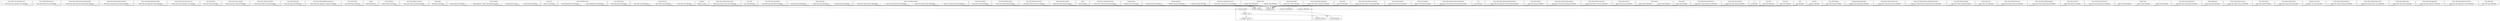digraph {
graph [overlap=false]
subgraph cluster_Class_MOP_Class_Immutable_Trait {
	label="Class::MOP::Class::Immutable::Trait";
	"Class::MOP::Class::Immutable::Trait::BEGIN@4";
}
subgraph cluster_Class_MOP_Method_Accessor {
	label="Class::MOP::Method::Accessor";
	"Class::MOP::Method::Accessor::BEGIN@5";
}
subgraph cluster_Moose_Meta_TypeConstraint_Parameterizable {
	label="Moose::Meta::TypeConstraint::Parameterizable";
	"Moose::Meta::TypeConstraint::Parameterizable::BEGIN@4";
}
subgraph cluster_Moose_Meta_TypeConstraint_DuckType {
	label="Moose::Meta::TypeConstraint::DuckType";
	"Moose::Meta::TypeConstraint::DuckType::BEGIN@4";
}
subgraph cluster_Moose_Meta_Role_Application_ToRole {
	label="Moose::Meta::Role::Application::ToRole";
	"Moose::Meta::Role::Application::ToRole::BEGIN@4";
}
subgraph cluster_Moose_Meta_Class_Immutable_Trait {
	label="Moose::Meta::Class::Immutable::Trait";
	"Moose::Meta::Class::Immutable::Trait::BEGIN@4";
}
subgraph cluster_Class_MOP_Object {
	label="Class::MOP::Object";
	"Class::MOP::Object::BEGIN@5";
}
subgraph cluster_Moose_Meta_Role_Composite {
	label="Moose::Meta::Role::Composite";
	"Moose::Meta::Role::Composite::BEGIN@4";
}
subgraph cluster_Moose_Meta_Method_Overridden {
	label="Moose::Meta::Method::Overridden";
	"Moose::Meta::Method::Overridden::BEGIN@4";
}
subgraph cluster_Class_MOP_Deprecated {
	label="Class::MOP::Deprecated";
	"Class::MOP::Deprecated::BEGIN@4";
}
subgraph cluster_Moose_Meta_Role_Application_ToInstance {
	label="Moose::Meta::Role::Application::ToInstance";
	"Moose::Meta::Role::Application::ToInstance::BEGIN@4";
}
subgraph cluster_Class_MOP_Module {
	label="Class::MOP::Module";
	"Class::MOP::Module::BEGIN@5";
}
subgraph cluster_warnings {
	label="warnings";
	"warnings::unimport";
	"warnings::CORE:regcomp";
	"warnings::_error_loc";
	"warnings::enabled";
	"warnings::__chk";
	"warnings::CORE:match";
	"warnings::import";
}
subgraph cluster_English {
	label="English";
	"English::BEGIN@47";
}
subgraph cluster_Devel_StackTrace {
	label="Devel::StackTrace";
	"Devel::StackTrace::BEGIN@6";
}
subgraph cluster_Class_MOP_Method_Generated {
	label="Class::MOP::Method::Generated";
	"Class::MOP::Method::Generated::BEGIN@5";
}
subgraph cluster_Data_OptList {
	label="Data::OptList";
	"Data::OptList::BEGIN@4";
}
subgraph cluster_Moose_Exporter {
	label="Moose::Exporter";
	"Moose::Exporter::__ANON__[Moose/Exporter.pm:390]";
	"Moose::Exporter::BEGIN@4";
	"Moose::Exporter::import";
	"Moose::Exporter::BEGIN@387";
}
subgraph cluster_Moose_Util {
	label="Moose::Util";
	"Moose::Util::BEGIN@4";
}
subgraph cluster_Devel_GlobalDestruction {
	label="Devel::GlobalDestruction";
	"Devel::GlobalDestruction::BEGIN@3";
	"Devel::GlobalDestruction::BEGIN@6";
}
subgraph cluster_Class_MOP_Instance {
	label="Class::MOP::Instance";
	"Class::MOP::Instance::BEGIN@5";
}
subgraph cluster_Class_MOP_Class {
	label="Class::MOP::Class";
	"Class::MOP::Class::BEGIN@414";
	"Class::MOP::Class::BEGIN@5";
	"Class::MOP::Class::BEGIN@435";
}
subgraph cluster_attributes {
	label="attributes";
	"attributes::import";
}
subgraph cluster_Moose_Meta_TypeConstraint_Enum {
	label="Moose::Meta::TypeConstraint::Enum";
	"Moose::Meta::TypeConstraint::Enum::BEGIN@4";
}
subgraph cluster_Class_MOP {
	label="Class::MOP";
	"Class::MOP::BEGIN@5";
}
subgraph cluster_Class_MOP_Mixin_HasMethods {
	label="Class::MOP::Mixin::HasMethods";
	"Class::MOP::Mixin::HasMethods::BEGIN@4";
}
subgraph cluster_Moose_Meta_Role {
	label="Moose::Meta::Role";
	"Moose::Meta::Role::BEGIN@5";
	"Moose::Meta::Role::BEGIN@533";
	"Moose::Meta::Role::BEGIN@554";
}
subgraph cluster_Moose_Util_TypeConstraints {
	label="Moose::Util::TypeConstraints";
	"Moose::Util::TypeConstraints::BEGIN@660";
	"Moose::Util::TypeConstraints::BEGIN@649";
	"Moose::Util::TypeConstraints::BEGIN@676";
	"Moose::Util::TypeConstraints::BEGIN@655";
}
subgraph cluster_Moose_Error_Default {
	label="Moose::Error::Default";
	"Moose::Error::Default::BEGIN@4";
}
subgraph cluster_Class_MOP_Method_Inlined {
	label="Class::MOP::Method::Inlined";
	"Class::MOP::Method::Inlined::BEGIN@4";
}
subgraph cluster_Class_MOP_Method_Constructor {
	label="Class::MOP::Method::Constructor";
	"Class::MOP::Method::Constructor::BEGIN@5";
}
subgraph cluster_Moose_Meta_Role_Method {
	label="Moose::Meta::Role::Method";
	"Moose::Meta::Role::Method::BEGIN@5";
}
subgraph cluster_Moose {
	label="Moose";
	"Moose::BEGIN@3";
}
subgraph cluster_Moose_Meta_TypeConstraint_Role {
	label="Moose::Meta::TypeConstraint::Role";
	"Moose::Meta::TypeConstraint::Role::BEGIN@4";
}
subgraph cluster_Exporter_Heavy {
	label="Exporter::Heavy";
	"Exporter::Heavy::BEGIN@197";
}
subgraph cluster_Attribute_Handlers {
	label="Attribute::Handlers";
	"Attribute::Handlers::BEGIN@215";
	"Attribute::Handlers::BEGIN@236";
	"Attribute::Handlers::BEGIN@4";
}
subgraph cluster_Moose_Meta_TypeCoercion_Union {
	label="Moose::Meta::TypeCoercion::Union";
	"Moose::Meta::TypeCoercion::Union::BEGIN@5";
}
subgraph cluster_Package_Stash {
	label="Package::Stash";
	"Package::Stash::BEGIN@106";
	"Package::Stash::BEGIN@6";
}
subgraph cluster_Moose_Meta_Method {
	label="Moose::Meta::Method";
	"Moose::Meta::Method::BEGIN@4";
}
subgraph cluster_Moose_Meta_Method_Augmented {
	label="Moose::Meta::Method::Augmented";
	"Moose::Meta::Method::Augmented::BEGIN@4";
}
subgraph cluster_Carp {
	label="Carp";
	"Carp::BEGIN@295";
	"Carp::short_error_loc";
}
subgraph cluster_Sub_Install {
	label="Sub::Install";
	"Sub::Install::BEGIN@3";
}
subgraph cluster_Moose_Meta_Role_Method_Conflicting {
	label="Moose::Meta::Role::Method::Conflicting";
	"Moose::Meta::Role::Method::Conflicting::BEGIN@5";
}
subgraph cluster_Devel_StackTraceFrame {
	label="Devel::StackTraceFrame";
	"Devel::StackTraceFrame::BEGIN@245";
}
subgraph cluster_Moose_Util_MetaRole {
	label="Moose::Util::MetaRole";
	"Moose::Util::MetaRole::BEGIN@4";
}
subgraph cluster_Moose_Meta_TypeConstraint_Parameterized {
	label="Moose::Meta::TypeConstraint::Parameterized";
	"Moose::Meta::TypeConstraint::Parameterized::BEGIN@4";
}
subgraph cluster_mro {
	label="mro";
	"mro::BEGIN@11";
}
subgraph cluster_Moose_Meta_Role_Application_RoleSummation {
	label="Moose::Meta::Role::Application::RoleSummation";
	"Moose::Meta::Role::Application::RoleSummation::BEGIN@4";
}
subgraph cluster_Class_MOP_Attribute {
	label="Class::MOP::Attribute";
	"Class::MOP::Attribute::BEGIN@5";
}
subgraph cluster_Moose_Meta_TypeConstraint_Registry {
	label="Moose::Meta::TypeConstraint::Registry";
	"Moose::Meta::TypeConstraint::Registry::BEGIN@5";
}
subgraph cluster_Moose_Meta_Method_Constructor {
	label="Moose::Meta::Method::Constructor";
	"Moose::Meta::Method::Constructor::BEGIN@5";
}
subgraph cluster_Moose_Meta_Instance {
	label="Moose::Meta::Instance";
	"Moose::Meta::Instance::BEGIN@5";
}
subgraph cluster_Moose_Object {
	label="Moose::Object";
	"Moose::Object::BEGIN@94";
	"Moose::Object::BEGIN@5";
}
subgraph cluster_Moose_Role {
	label="Moose::Role";
	"Moose::Role::BEGIN@3";
}
subgraph cluster_Moose_Meta_Mixin_AttributeCore {
	label="Moose::Meta::Mixin::AttributeCore";
	"Moose::Meta::Mixin::AttributeCore::BEGIN@4";
}
subgraph cluster_Moose_Meta_Role_Attribute {
	label="Moose::Meta::Role::Attribute";
	"Moose::Meta::Role::Attribute::BEGIN@4";
}
subgraph cluster_re {
	label="re";
	"re::BEGIN@5";
}
subgraph cluster_Sub_Name {
	label="Sub::Name";
	"Sub::Name::BEGIN@45";
}
subgraph cluster_Data_Lock {
	label="Data::Lock";
	"Data::Lock::BEGIN@3";
}
subgraph cluster_main {
	label="main";
	"main::BEGIN@4";
}
subgraph cluster_metaclass {
	label="metaclass";
	"metaclass::BEGIN@5";
}
subgraph cluster_Class_MOP_Package {
	label="Class::MOP::Package";
	"Class::MOP::Package::BEGIN@5";
}
subgraph cluster_Package_DeprecationManager {
	label="Package::DeprecationManager";
	"Package::DeprecationManager::BEGIN@7";
}
subgraph cluster_Moose_Meta_TypeConstraint_Class {
	label="Moose::Meta::TypeConstraint::Class";
	"Moose::Meta::TypeConstraint::Class::BEGIN@4";
}
subgraph cluster_Moose_Util_TypeConstraints_OptimizedConstraints {
	label="Moose::Util::TypeConstraints::OptimizedConstraints";
	"Moose::Util::TypeConstraints::OptimizedConstraints::BEGIN@4";
}
subgraph cluster_Class_MOP_Method_Wrapped {
	label="Class::MOP::Method::Wrapped";
	"Class::MOP::Method::Wrapped::BEGIN@5";
}
subgraph cluster_Moose_Meta_Class {
	label="Moose::Meta::Class";
	"Moose::Meta::Class::BEGIN@5";
}
subgraph cluster_Moose_Meta_Method_Destructor {
	label="Moose::Meta::Method::Destructor";
	"Moose::Meta::Method::Destructor::BEGIN@5";
}
subgraph cluster_Moose_Meta_Role_Method_Required {
	label="Moose::Meta::Role::Method::Required";
	"Moose::Meta::Role::Method::Required::BEGIN@5";
}
subgraph cluster_Moose_Meta_Attribute {
	label="Moose::Meta::Attribute";
	"Moose::Meta::Attribute::BEGIN@5";
}
subgraph cluster_Class_MOP_Mixin_AttributeCore {
	label="Class::MOP::Mixin::AttributeCore";
	"Class::MOP::Mixin::AttributeCore::BEGIN@4";
}
subgraph cluster_MRO_Compat {
	label="MRO::Compat";
	"MRO::Compat::BEGIN@226";
	"MRO::Compat::BEGIN@39";
	"MRO::Compat::BEGIN@3";
}
subgraph cluster_Class_MOP_Mixin_HasAttributes {
	label="Class::MOP::Mixin::HasAttributes";
	"Class::MOP::Mixin::HasAttributes::BEGIN@4";
}
subgraph cluster_Moose_Deprecated {
	label="Moose::Deprecated";
	"Moose::Deprecated::BEGIN@4";
}
subgraph cluster_Moose_Meta_Method_Accessor {
	label="Moose::Meta::Method::Accessor";
	"Moose::Meta::Method::Accessor::BEGIN@5";
}
subgraph cluster_Class_MOP_Method {
	label="Class::MOP::Method";
	"Class::MOP::Method::BEGIN@5";
}
subgraph cluster_Moose_Meta_TypeConstraint {
	label="Moose::Meta::TypeConstraint";
	"Moose::Meta::TypeConstraint::BEGIN@5";
}
subgraph cluster_Exception_Class_Base {
	label="Exception::Class::Base";
	"Exception::Class::Base::BEGIN@7";
}
subgraph cluster_Moose_Meta_Method_Delegation {
	label="Moose::Meta::Method::Delegation";
	"Moose::Meta::Method::Delegation::BEGIN@5";
}
subgraph cluster_Moose_Meta_TypeConstraint_Union {
	label="Moose::Meta::TypeConstraint::Union";
	"Moose::Meta::TypeConstraint::Union::BEGIN@5";
}
subgraph cluster_Moose_Meta_TypeCoercion {
	label="Moose::Meta::TypeCoercion";
	"Moose::Meta::TypeCoercion::BEGIN@5";
}
subgraph cluster_Moose_Meta_Role_Application {
	label="Moose::Meta::Role::Application";
	"Moose::Meta::Role::Application::BEGIN@4";
}
subgraph cluster_Moose_Meta_Role_Application_ToClass {
	label="Moose::Meta::Role::Application::ToClass";
	"Moose::Meta::Role::Application::ToClass::BEGIN@4";
}
subgraph cluster_Class_MOP_Mixin {
	label="Class::MOP::Mixin";
	"Class::MOP::Mixin::BEGIN@4";
}
"main::BEGIN@4" -> "warnings::CORE:match";
"Moose::Meta::Role::Method::Conflicting::BEGIN@5" -> "warnings::import";
"Class::MOP::Method::Generated::BEGIN@5" -> "warnings::import";
"Moose::Meta::TypeConstraint::Union::BEGIN@5" -> "warnings::import";
"Moose::Exporter::import" -> "warnings::import";
"Moose::Meta::TypeConstraint::Enum::BEGIN@4" -> "warnings::import";
"Moose::Meta::Role::Application::ToRole::BEGIN@4" -> "warnings::import";
"Moose::Meta::Method::Delegation::BEGIN@5" -> "warnings::import";
"Devel::GlobalDestruction::BEGIN@3" -> "warnings::import";
"Moose::Exporter::BEGIN@4" -> "warnings::import";
"mro::BEGIN@11" -> "warnings::import";
"Exception::Class::Base::BEGIN@7" -> "warnings::import";
"Moose::Meta::TypeConstraint::BEGIN@5" -> "warnings::import";
"Data::OptList::BEGIN@4" -> "warnings::import";
"Moose::Meta::Instance::BEGIN@5" -> "warnings::import";
"Attribute::Handlers::BEGIN@4" -> "warnings::import";
"Moose::Exporter::__ANON__[Moose/Exporter.pm:390]" -> "warnings::import";
"Moose::Meta::Method::BEGIN@4" -> "warnings::import";
"Moose::Error::Default::BEGIN@4" -> "warnings::import";
"Devel::GlobalDestruction::BEGIN@6" -> "warnings::import";
"Package::DeprecationManager::BEGIN@7" -> "warnings::import";
"Class::MOP::Mixin::BEGIN@4" -> "warnings::import";
"Moose::Meta::Mixin::AttributeCore::BEGIN@4" -> "warnings::import";
"Class::MOP::Mixin::AttributeCore::BEGIN@4" -> "warnings::import";
"Moose::Meta::TypeConstraint::Role::BEGIN@4" -> "warnings::import";
"Sub::Install::BEGIN@3" -> "warnings::import";
"Moose::Meta::Method::Constructor::BEGIN@5" -> "warnings::import";
"Moose::Util::TypeConstraints::OptimizedConstraints::BEGIN@4" -> "warnings::import";
"Data::Lock::BEGIN@3" -> "warnings::import";
"Moose::Meta::Role::Composite::BEGIN@4" -> "warnings::import";
"Class::MOP::Object::BEGIN@5" -> "warnings::import";
"Moose::Meta::TypeConstraint::Registry::BEGIN@5" -> "warnings::import";
"Class::MOP::Method::BEGIN@5" -> "warnings::import";
"Moose::Meta::Method::Accessor::BEGIN@5" -> "warnings::import";
"Moose::Meta::TypeConstraint::Parameterized::BEGIN@4" -> "warnings::import";
"Package::Stash::BEGIN@6" -> "warnings::import";
"Moose::Meta::TypeCoercion::Union::BEGIN@5" -> "warnings::import";
"Moose::Meta::TypeConstraint::Class::BEGIN@4" -> "warnings::import";
"Moose::BEGIN@3" -> "warnings::import";
"Moose::Util::MetaRole::BEGIN@4" -> "warnings::import";
"Moose::Meta::TypeCoercion::BEGIN@5" -> "warnings::import";
"Moose::Meta::Role::Attribute::BEGIN@4" -> "warnings::import";
"Class::MOP::Class::BEGIN@5" -> "warnings::import";
"Moose::Meta::Role::Method::Required::BEGIN@5" -> "warnings::import";
"re::BEGIN@5" -> "warnings::import";
"Class::MOP::Class::Immutable::Trait::BEGIN@4" -> "warnings::import";
"Moose::Meta::Class::Immutable::Trait::BEGIN@4" -> "warnings::import";
"Moose::Meta::Role::Application::BEGIN@4" -> "warnings::import";
"Moose::Meta::Role::BEGIN@5" -> "warnings::import";
"Class::MOP::Method::Wrapped::BEGIN@5" -> "warnings::import";
"Moose::Meta::Role::Application::RoleSummation::BEGIN@4" -> "warnings::import";
"Moose::Meta::Method::Overridden::BEGIN@4" -> "warnings::import";
"Moose::Object::BEGIN@5" -> "warnings::import";
"Moose::Meta::Role::Application::ToInstance::BEGIN@4" -> "warnings::import";
"MRO::Compat::BEGIN@3" -> "warnings::import";
"Moose::Meta::Role::Application::ToClass::BEGIN@4" -> "warnings::import";
"Class::MOP::Mixin::HasAttributes::BEGIN@4" -> "warnings::import";
"Moose::Meta::Class::BEGIN@5" -> "warnings::import";
"Class::MOP::Method::Constructor::BEGIN@5" -> "warnings::import";
"Class::MOP::Instance::BEGIN@5" -> "warnings::import";
"Devel::StackTrace::BEGIN@6" -> "warnings::import";
"Class::MOP::Attribute::BEGIN@5" -> "warnings::import";
"Class::MOP::Method::Accessor::BEGIN@5" -> "warnings::import";
"Moose::Meta::Attribute::BEGIN@5" -> "warnings::import";
"Class::MOP::Deprecated::BEGIN@4" -> "warnings::import";
"Class::MOP::Mixin::HasMethods::BEGIN@4" -> "warnings::import";
"Moose::Meta::Method::Augmented::BEGIN@4" -> "warnings::import";
"Devel::StackTraceFrame::BEGIN@245" -> "warnings::import";
"Moose::Meta::Role::Method::BEGIN@5" -> "warnings::import";
"Class::MOP::Module::BEGIN@5" -> "warnings::import";
"Moose::Meta::Method::Destructor::BEGIN@5" -> "warnings::import";
"Sub::Name::BEGIN@45" -> "warnings::import";
"Moose::Meta::TypeConstraint::Parameterizable::BEGIN@4" -> "warnings::import";
"Moose::Meta::TypeConstraint::DuckType::BEGIN@4" -> "warnings::import";
"Moose::Role::BEGIN@3" -> "warnings::import";
"Class::MOP::Package::BEGIN@5" -> "warnings::import";
"metaclass::BEGIN@5" -> "warnings::import";
"Class::MOP::BEGIN@5" -> "warnings::import";
"main::BEGIN@4" -> "warnings::import";
"Moose::Deprecated::BEGIN@4" -> "warnings::import";
"Class::MOP::Method::Inlined::BEGIN@4" -> "warnings::import";
"Moose::Util::BEGIN@4" -> "warnings::import";
"warnings::__chk" -> "warnings::_error_loc";
"warnings::enabled" -> "warnings::__chk";
"warnings::__chk" -> "Carp::short_error_loc";
"Exporter::Heavy::BEGIN@197" -> "warnings::unimport";
"Moose::Util::TypeConstraints::BEGIN@660" -> "warnings::unimport";
"Package::Stash::BEGIN@106" -> "warnings::unimport";
"Class::MOP::Class::BEGIN@414" -> "warnings::unimport";
"MRO::Compat::BEGIN@39" -> "warnings::unimport";
"Moose::Util::TypeConstraints::BEGIN@676" -> "warnings::unimport";
"English::BEGIN@47" -> "warnings::unimport";
"Moose::Meta::Role::BEGIN@554" -> "warnings::unimport";
"MRO::Compat::BEGIN@226" -> "warnings::unimport";
"Moose::Exporter::BEGIN@387" -> "warnings::unimport";
"Moose::Object::BEGIN@94" -> "warnings::unimport";
"Moose::Meta::Role::BEGIN@533" -> "warnings::unimport";
"Carp::BEGIN@295" -> "warnings::unimport";
"Attribute::Handlers::BEGIN@215" -> "warnings::unimport";
"Class::MOP::Class::BEGIN@435" -> "warnings::unimport";
"Moose::Util::TypeConstraints::BEGIN@649" -> "warnings::unimport";
"Attribute::Handlers::BEGIN@236" -> "warnings::unimport";
"Moose::Util::TypeConstraints::BEGIN@655" -> "warnings::unimport";
"main::BEGIN@4" -> "warnings::CORE:regcomp";
"attributes::import" -> "warnings::enabled";
}
